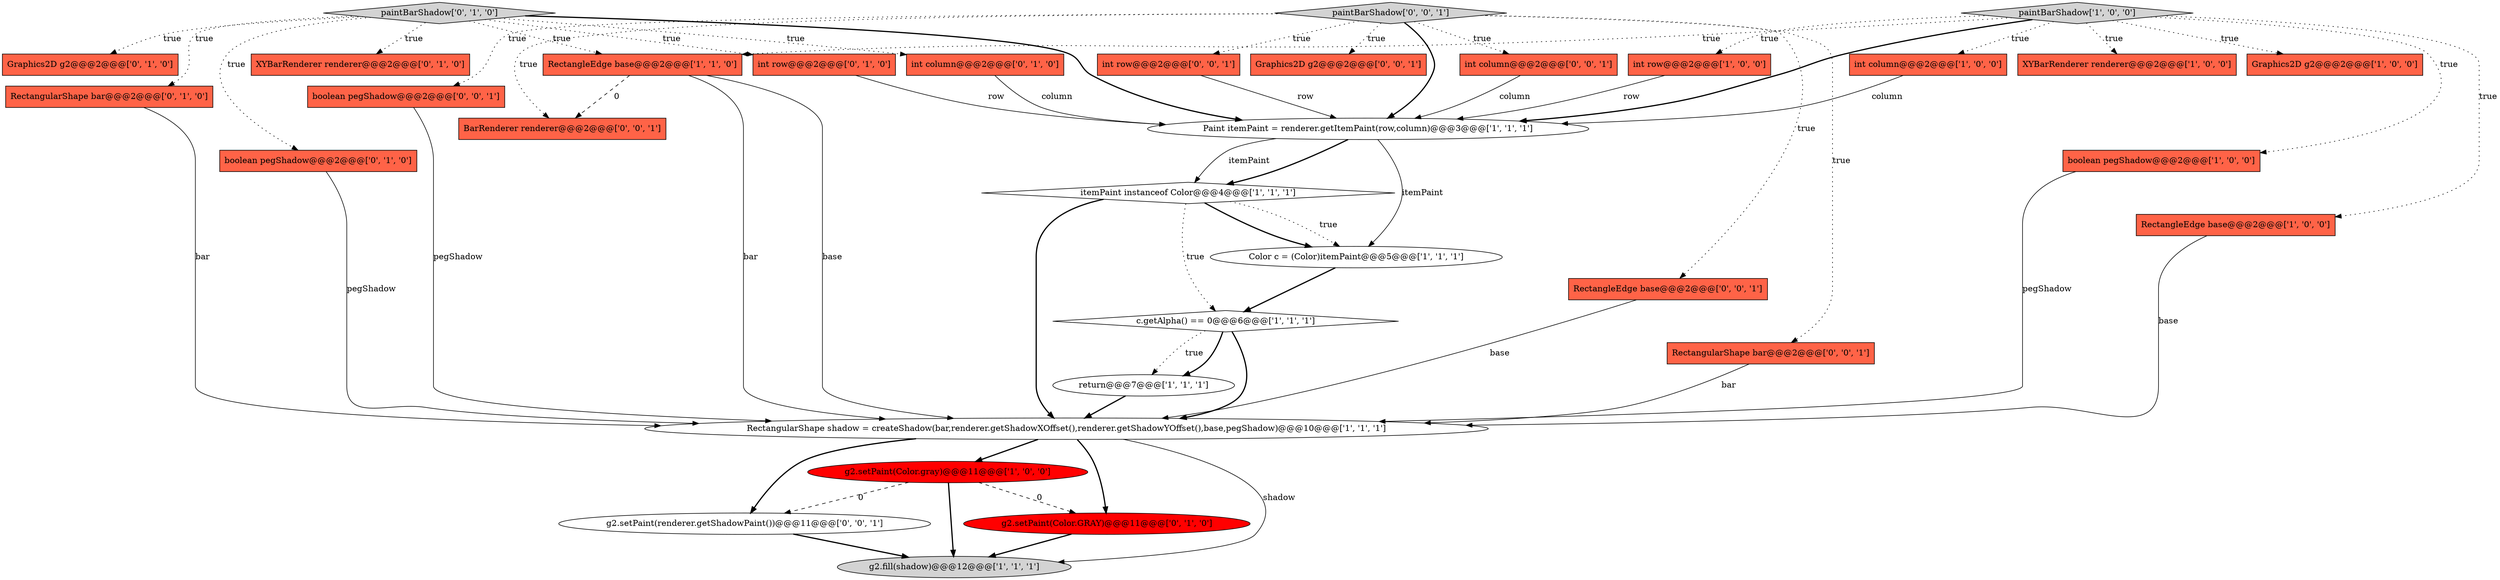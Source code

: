 digraph {
21 [style = filled, label = "Graphics2D g2@@@2@@@['0', '1', '0']", fillcolor = tomato, shape = box image = "AAA0AAABBB2BBB"];
6 [style = filled, label = "XYBarRenderer renderer@@@2@@@['1', '0', '0']", fillcolor = tomato, shape = box image = "AAA0AAABBB1BBB"];
3 [style = filled, label = "Graphics2D g2@@@2@@@['1', '0', '0']", fillcolor = tomato, shape = box image = "AAA0AAABBB1BBB"];
7 [style = filled, label = "c.getAlpha() == 0@@@6@@@['1', '1', '1']", fillcolor = white, shape = diamond image = "AAA0AAABBB1BBB"];
9 [style = filled, label = "return@@@7@@@['1', '1', '1']", fillcolor = white, shape = ellipse image = "AAA0AAABBB1BBB"];
30 [style = filled, label = "int column@@@2@@@['0', '0', '1']", fillcolor = tomato, shape = box image = "AAA0AAABBB3BBB"];
16 [style = filled, label = "int row@@@2@@@['0', '1', '0']", fillcolor = tomato, shape = box image = "AAA0AAABBB2BBB"];
5 [style = filled, label = "Color c = (Color)itemPaint@@@5@@@['1', '1', '1']", fillcolor = white, shape = ellipse image = "AAA0AAABBB1BBB"];
31 [style = filled, label = "boolean pegShadow@@@2@@@['0', '0', '1']", fillcolor = tomato, shape = box image = "AAA0AAABBB3BBB"];
15 [style = filled, label = "RectangularShape shadow = createShadow(bar,renderer.getShadowXOffset(),renderer.getShadowYOffset(),base,pegShadow)@@@10@@@['1', '1', '1']", fillcolor = white, shape = ellipse image = "AAA0AAABBB1BBB"];
13 [style = filled, label = "paintBarShadow['1', '0', '0']", fillcolor = lightgray, shape = diamond image = "AAA0AAABBB1BBB"];
32 [style = filled, label = "BarRenderer renderer@@@2@@@['0', '0', '1']", fillcolor = tomato, shape = box image = "AAA0AAABBB3BBB"];
18 [style = filled, label = "int column@@@2@@@['0', '1', '0']", fillcolor = tomato, shape = box image = "AAA0AAABBB2BBB"];
8 [style = filled, label = "g2.setPaint(Color.gray)@@@11@@@['1', '0', '0']", fillcolor = red, shape = ellipse image = "AAA1AAABBB1BBB"];
24 [style = filled, label = "Graphics2D g2@@@2@@@['0', '0', '1']", fillcolor = tomato, shape = box image = "AAA0AAABBB3BBB"];
27 [style = filled, label = "g2.setPaint(renderer.getShadowPaint())@@@11@@@['0', '0', '1']", fillcolor = white, shape = ellipse image = "AAA0AAABBB3BBB"];
19 [style = filled, label = "RectangularShape bar@@@2@@@['0', '1', '0']", fillcolor = tomato, shape = box image = "AAA0AAABBB2BBB"];
25 [style = filled, label = "paintBarShadow['0', '0', '1']", fillcolor = lightgray, shape = diamond image = "AAA0AAABBB3BBB"];
28 [style = filled, label = "int row@@@2@@@['0', '0', '1']", fillcolor = tomato, shape = box image = "AAA0AAABBB3BBB"];
26 [style = filled, label = "RectangleEdge base@@@2@@@['0', '0', '1']", fillcolor = tomato, shape = box image = "AAA0AAABBB3BBB"];
4 [style = filled, label = "boolean pegShadow@@@2@@@['1', '0', '0']", fillcolor = tomato, shape = box image = "AAA0AAABBB1BBB"];
23 [style = filled, label = "g2.setPaint(Color.GRAY)@@@11@@@['0', '1', '0']", fillcolor = red, shape = ellipse image = "AAA1AAABBB2BBB"];
0 [style = filled, label = "itemPaint instanceof Color@@@4@@@['1', '1', '1']", fillcolor = white, shape = diamond image = "AAA0AAABBB1BBB"];
29 [style = filled, label = "RectangularShape bar@@@2@@@['0', '0', '1']", fillcolor = tomato, shape = box image = "AAA0AAABBB3BBB"];
22 [style = filled, label = "paintBarShadow['0', '1', '0']", fillcolor = lightgray, shape = diamond image = "AAA0AAABBB2BBB"];
14 [style = filled, label = "g2.fill(shadow)@@@12@@@['1', '1', '1']", fillcolor = lightgray, shape = ellipse image = "AAA0AAABBB1BBB"];
10 [style = filled, label = "int column@@@2@@@['1', '0', '0']", fillcolor = tomato, shape = box image = "AAA0AAABBB1BBB"];
12 [style = filled, label = "RectangleEdge base@@@2@@@['1', '1', '0']", fillcolor = tomato, shape = box image = "AAA0AAABBB1BBB"];
2 [style = filled, label = "RectangleEdge base@@@2@@@['1', '0', '0']", fillcolor = tomato, shape = box image = "AAA0AAABBB1BBB"];
17 [style = filled, label = "boolean pegShadow@@@2@@@['0', '1', '0']", fillcolor = tomato, shape = box image = "AAA0AAABBB2BBB"];
1 [style = filled, label = "int row@@@2@@@['1', '0', '0']", fillcolor = tomato, shape = box image = "AAA0AAABBB1BBB"];
20 [style = filled, label = "XYBarRenderer renderer@@@2@@@['0', '1', '0']", fillcolor = tomato, shape = box image = "AAA0AAABBB2BBB"];
11 [style = filled, label = "Paint itemPaint = renderer.getItemPaint(row,column)@@@3@@@['1', '1', '1']", fillcolor = white, shape = ellipse image = "AAA0AAABBB1BBB"];
13->6 [style = dotted, label="true"];
22->21 [style = dotted, label="true"];
15->23 [style = bold, label=""];
25->32 [style = dotted, label="true"];
22->19 [style = dotted, label="true"];
0->5 [style = dotted, label="true"];
22->18 [style = dotted, label="true"];
28->11 [style = solid, label="row"];
19->15 [style = solid, label="bar"];
27->14 [style = bold, label=""];
13->3 [style = dotted, label="true"];
12->15 [style = solid, label="bar"];
13->12 [style = dotted, label="true"];
25->31 [style = dotted, label="true"];
12->32 [style = dashed, label="0"];
8->23 [style = dashed, label="0"];
8->14 [style = bold, label=""];
25->24 [style = dotted, label="true"];
30->11 [style = solid, label="column"];
25->28 [style = dotted, label="true"];
7->9 [style = dotted, label="true"];
25->29 [style = dotted, label="true"];
13->10 [style = dotted, label="true"];
13->11 [style = bold, label=""];
26->15 [style = solid, label="base"];
0->15 [style = bold, label=""];
22->12 [style = dotted, label="true"];
12->15 [style = solid, label="base"];
23->14 [style = bold, label=""];
16->11 [style = solid, label="row"];
7->9 [style = bold, label=""];
13->2 [style = dotted, label="true"];
13->1 [style = dotted, label="true"];
13->4 [style = dotted, label="true"];
11->0 [style = bold, label=""];
4->15 [style = solid, label="pegShadow"];
22->20 [style = dotted, label="true"];
1->11 [style = solid, label="row"];
11->5 [style = solid, label="itemPaint"];
10->11 [style = solid, label="column"];
25->11 [style = bold, label=""];
9->15 [style = bold, label=""];
17->15 [style = solid, label="pegShadow"];
18->11 [style = solid, label="column"];
22->16 [style = dotted, label="true"];
29->15 [style = solid, label="bar"];
5->7 [style = bold, label=""];
11->0 [style = solid, label="itemPaint"];
15->14 [style = solid, label="shadow"];
7->15 [style = bold, label=""];
22->17 [style = dotted, label="true"];
2->15 [style = solid, label="base"];
8->27 [style = dashed, label="0"];
15->27 [style = bold, label=""];
25->30 [style = dotted, label="true"];
15->8 [style = bold, label=""];
22->11 [style = bold, label=""];
25->26 [style = dotted, label="true"];
31->15 [style = solid, label="pegShadow"];
0->7 [style = dotted, label="true"];
0->5 [style = bold, label=""];
}
